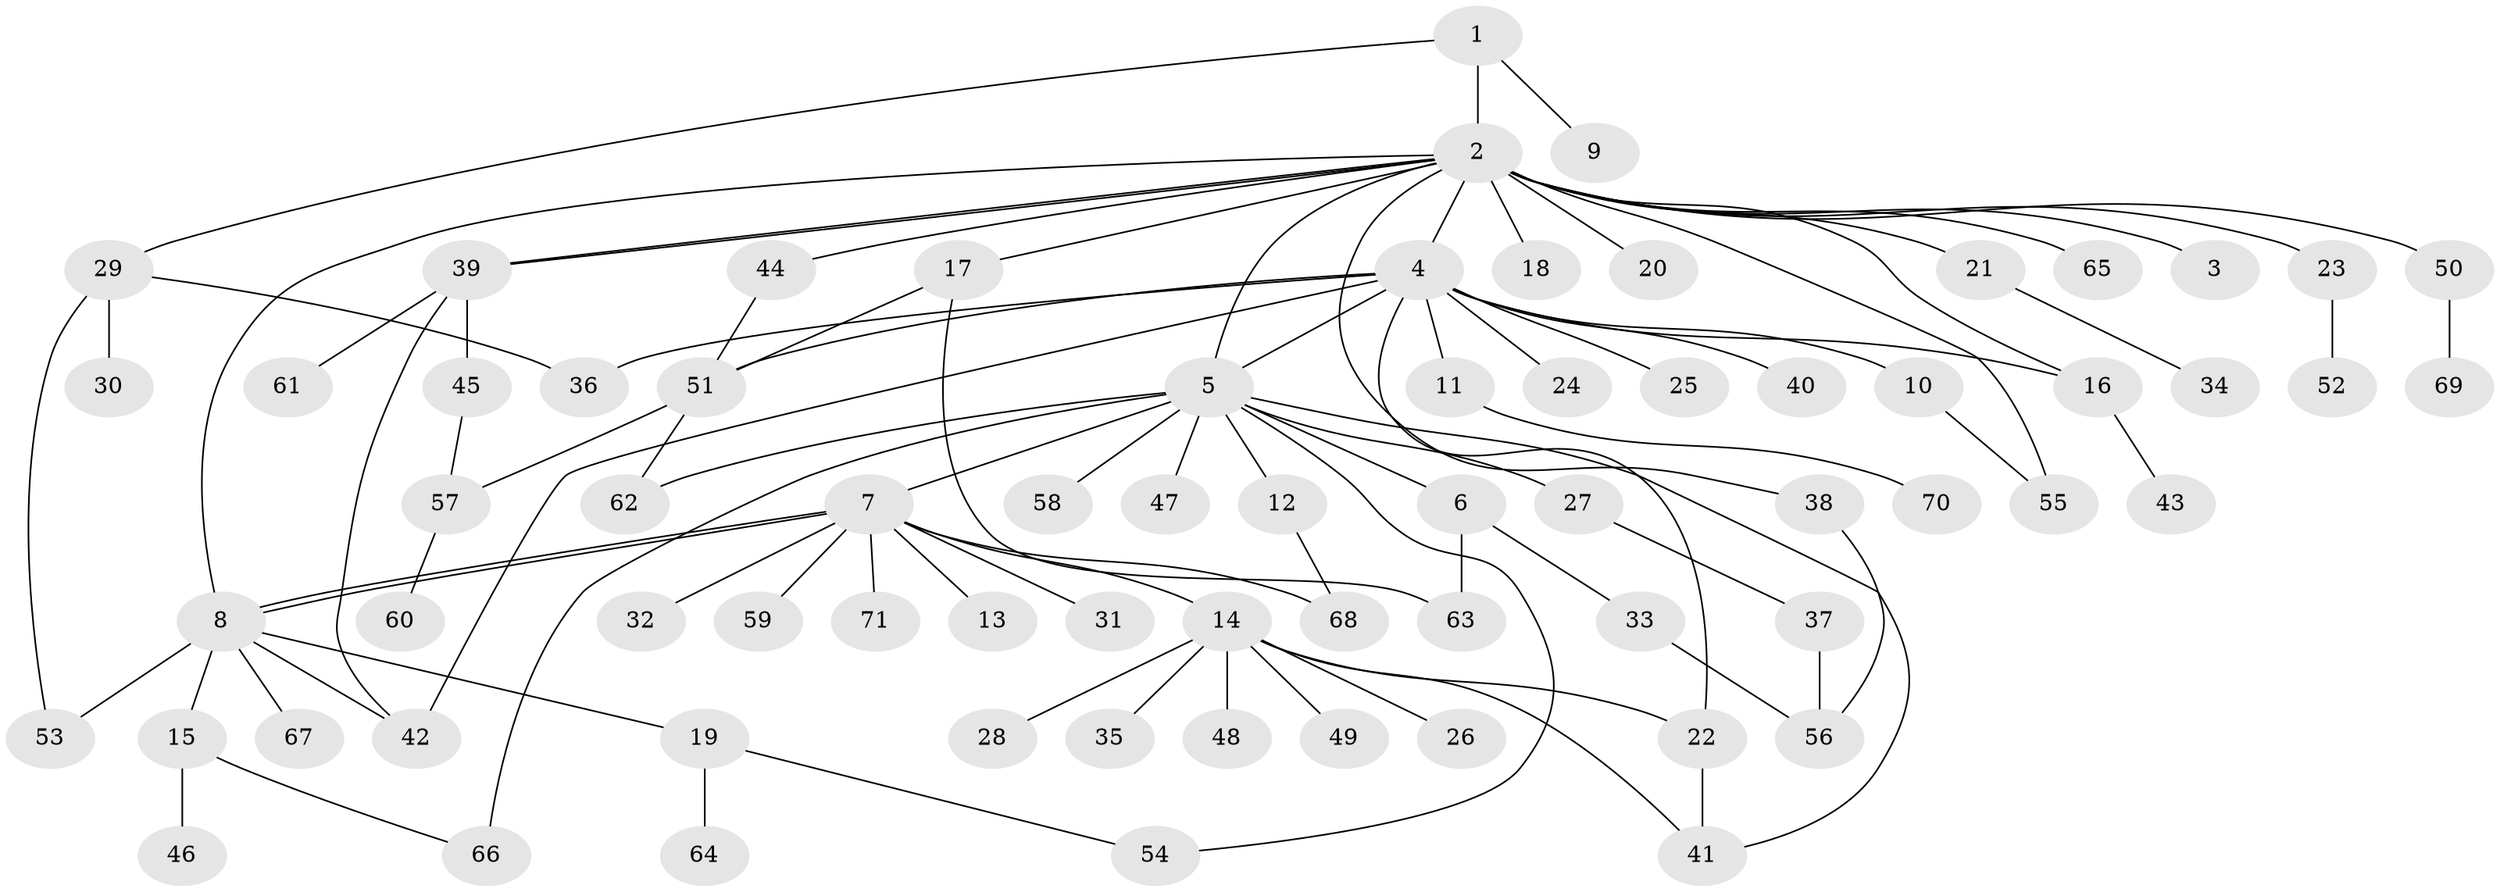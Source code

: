 // coarse degree distribution, {3: 0.18604651162790697, 15: 0.023255813953488372, 1: 0.4186046511627907, 4: 0.023255813953488372, 2: 0.20930232558139536, 10: 0.046511627906976744, 6: 0.046511627906976744, 5: 0.023255813953488372, 8: 0.023255813953488372}
// Generated by graph-tools (version 1.1) at 2025/36/03/04/25 23:36:55]
// undirected, 71 vertices, 93 edges
graph export_dot {
  node [color=gray90,style=filled];
  1;
  2;
  3;
  4;
  5;
  6;
  7;
  8;
  9;
  10;
  11;
  12;
  13;
  14;
  15;
  16;
  17;
  18;
  19;
  20;
  21;
  22;
  23;
  24;
  25;
  26;
  27;
  28;
  29;
  30;
  31;
  32;
  33;
  34;
  35;
  36;
  37;
  38;
  39;
  40;
  41;
  42;
  43;
  44;
  45;
  46;
  47;
  48;
  49;
  50;
  51;
  52;
  53;
  54;
  55;
  56;
  57;
  58;
  59;
  60;
  61;
  62;
  63;
  64;
  65;
  66;
  67;
  68;
  69;
  70;
  71;
  1 -- 2;
  1 -- 9;
  1 -- 29;
  2 -- 3;
  2 -- 4;
  2 -- 5;
  2 -- 8;
  2 -- 16;
  2 -- 17;
  2 -- 18;
  2 -- 20;
  2 -- 21;
  2 -- 23;
  2 -- 38;
  2 -- 39;
  2 -- 39;
  2 -- 44;
  2 -- 50;
  2 -- 55;
  2 -- 65;
  4 -- 5;
  4 -- 10;
  4 -- 11;
  4 -- 16;
  4 -- 22;
  4 -- 24;
  4 -- 25;
  4 -- 36;
  4 -- 40;
  4 -- 42;
  4 -- 51;
  5 -- 6;
  5 -- 7;
  5 -- 12;
  5 -- 27;
  5 -- 41;
  5 -- 47;
  5 -- 54;
  5 -- 58;
  5 -- 62;
  5 -- 66;
  6 -- 33;
  6 -- 63;
  7 -- 8;
  7 -- 8;
  7 -- 13;
  7 -- 14;
  7 -- 31;
  7 -- 32;
  7 -- 59;
  7 -- 68;
  7 -- 71;
  8 -- 15;
  8 -- 19;
  8 -- 42;
  8 -- 53;
  8 -- 67;
  10 -- 55;
  11 -- 70;
  12 -- 68;
  14 -- 22;
  14 -- 26;
  14 -- 28;
  14 -- 35;
  14 -- 41;
  14 -- 48;
  14 -- 49;
  15 -- 46;
  15 -- 66;
  16 -- 43;
  17 -- 51;
  17 -- 63;
  19 -- 54;
  19 -- 64;
  21 -- 34;
  22 -- 41;
  23 -- 52;
  27 -- 37;
  29 -- 30;
  29 -- 36;
  29 -- 53;
  33 -- 56;
  37 -- 56;
  38 -- 56;
  39 -- 42;
  39 -- 45;
  39 -- 61;
  44 -- 51;
  45 -- 57;
  50 -- 69;
  51 -- 57;
  51 -- 62;
  57 -- 60;
}

